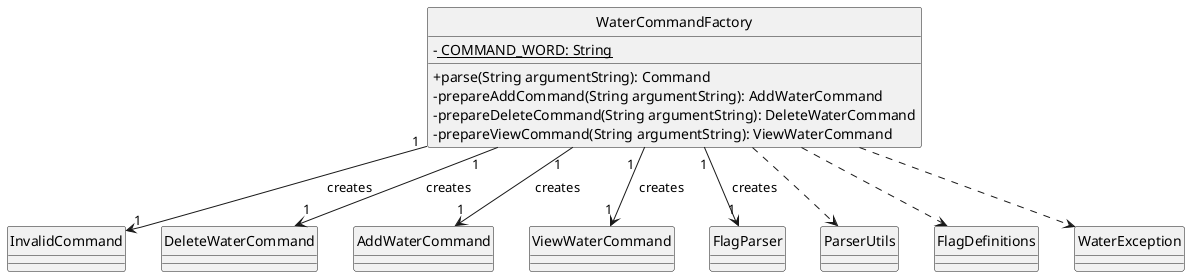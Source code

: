 @startuml
skinparam classAttributeIconSize 0
hide circle

class WaterCommandFactory {
  - <u> COMMAND_WORD: String

  + parse(String argumentString): Command
  - prepareAddCommand(String argumentString): AddWaterCommand
  - prepareDeleteCommand(String argumentString): DeleteWaterCommand
  - prepareViewCommand(String argumentString): ViewWaterCommand
}

WaterCommandFactory "1" --> "1" InvalidCommand : "  creates"
WaterCommandFactory "1" --> "1" DeleteWaterCommand : "  creates"
WaterCommandFactory "1" --> "1" AddWaterCommand : "  creates"
WaterCommandFactory "1  " --> "1" ViewWaterCommand : "  creates"
WaterCommandFactory "1" -->  "1" FlagParser : "  creates"

WaterCommandFactory ..> ParserUtils
WaterCommandFactory ..> FlagDefinitions
WaterCommandFactory ..> WaterException

@enduml
